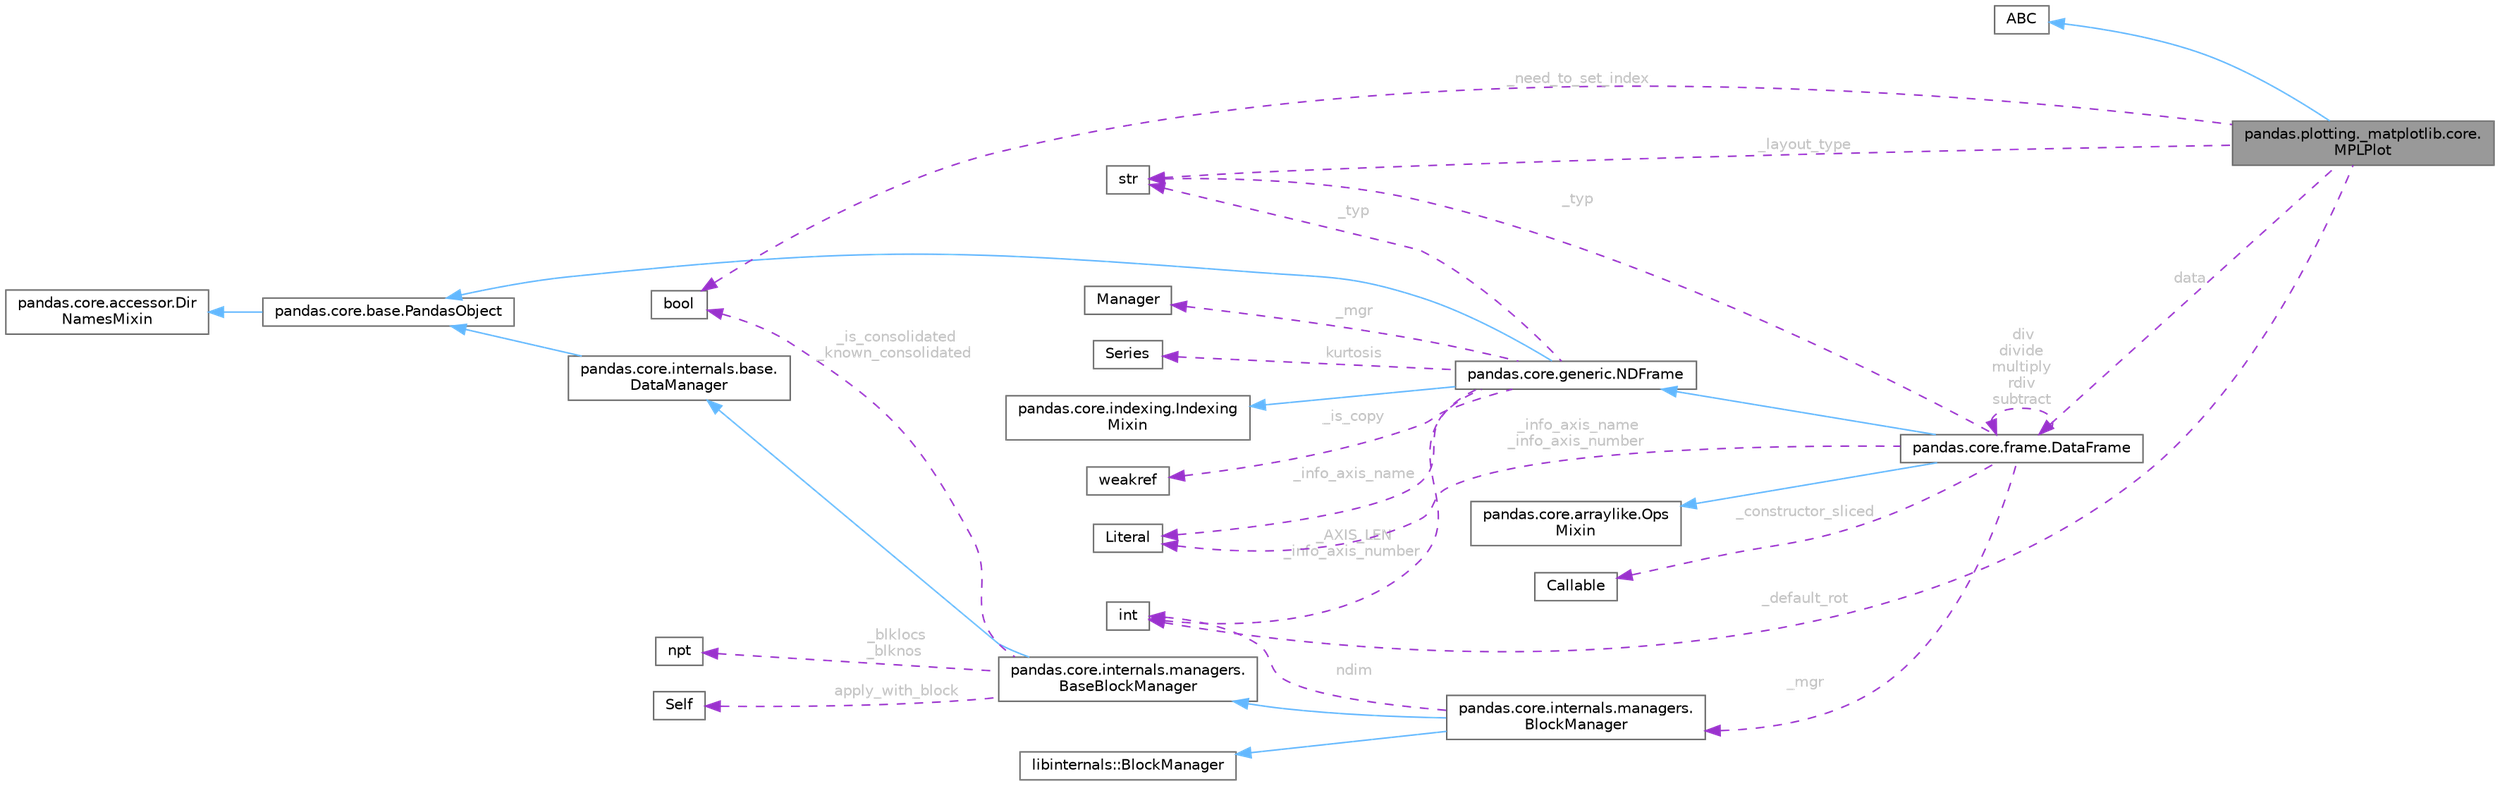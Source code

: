 digraph "pandas.plotting._matplotlib.core.MPLPlot"
{
 // LATEX_PDF_SIZE
  bgcolor="transparent";
  edge [fontname=Helvetica,fontsize=10,labelfontname=Helvetica,labelfontsize=10];
  node [fontname=Helvetica,fontsize=10,shape=box,height=0.2,width=0.4];
  rankdir="LR";
  Node1 [id="Node000001",label="pandas.plotting._matplotlib.core.\lMPLPlot",height=0.2,width=0.4,color="gray40", fillcolor="grey60", style="filled", fontcolor="black",tooltip=" "];
  Node2 -> Node1 [id="edge30_Node000001_Node000002",dir="back",color="steelblue1",style="solid",tooltip=" "];
  Node2 [id="Node000002",label="ABC",height=0.2,width=0.4,color="gray40", fillcolor="white", style="filled",tooltip=" "];
  Node3 -> Node1 [id="edge31_Node000001_Node000003",dir="back",color="darkorchid3",style="dashed",tooltip=" ",label=" _layout_type",fontcolor="grey" ];
  Node3 [id="Node000003",label="str",height=0.2,width=0.4,color="gray40", fillcolor="white", style="filled",tooltip=" "];
  Node4 -> Node1 [id="edge32_Node000001_Node000004",dir="back",color="darkorchid3",style="dashed",tooltip=" ",label=" _default_rot",fontcolor="grey" ];
  Node4 [id="Node000004",label="int",height=0.2,width=0.4,color="gray40", fillcolor="white", style="filled",tooltip=" "];
  Node5 -> Node1 [id="edge33_Node000001_Node000005",dir="back",color="darkorchid3",style="dashed",tooltip=" ",label=" data",fontcolor="grey" ];
  Node5 [id="Node000005",label="pandas.core.frame.DataFrame",height=0.2,width=0.4,color="gray40", fillcolor="white", style="filled",URL="$classpandas_1_1core_1_1frame_1_1DataFrame.html",tooltip=" "];
  Node6 -> Node5 [id="edge34_Node000005_Node000006",dir="back",color="steelblue1",style="solid",tooltip=" "];
  Node6 [id="Node000006",label="pandas.core.generic.NDFrame",height=0.2,width=0.4,color="gray40", fillcolor="white", style="filled",URL="$classpandas_1_1core_1_1generic_1_1NDFrame.html",tooltip=" "];
  Node7 -> Node6 [id="edge35_Node000006_Node000007",dir="back",color="steelblue1",style="solid",tooltip=" "];
  Node7 [id="Node000007",label="pandas.core.base.PandasObject",height=0.2,width=0.4,color="gray40", fillcolor="white", style="filled",URL="$classpandas_1_1core_1_1base_1_1PandasObject.html",tooltip=" "];
  Node8 -> Node7 [id="edge36_Node000007_Node000008",dir="back",color="steelblue1",style="solid",tooltip=" "];
  Node8 [id="Node000008",label="pandas.core.accessor.Dir\lNamesMixin",height=0.2,width=0.4,color="gray40", fillcolor="white", style="filled",URL="$classpandas_1_1core_1_1accessor_1_1DirNamesMixin.html",tooltip=" "];
  Node9 -> Node6 [id="edge37_Node000006_Node000009",dir="back",color="steelblue1",style="solid",tooltip=" "];
  Node9 [id="Node000009",label="pandas.core.indexing.Indexing\lMixin",height=0.2,width=0.4,color="gray40", fillcolor="white", style="filled",URL="$classpandas_1_1core_1_1indexing_1_1IndexingMixin.html",tooltip=" "];
  Node10 -> Node6 [id="edge38_Node000006_Node000010",dir="back",color="darkorchid3",style="dashed",tooltip=" ",label=" _is_copy",fontcolor="grey" ];
  Node10 [id="Node000010",label="weakref",height=0.2,width=0.4,color="gray40", fillcolor="white", style="filled",tooltip=" "];
  Node11 -> Node6 [id="edge39_Node000006_Node000011",dir="back",color="darkorchid3",style="dashed",tooltip=" ",label=" _mgr",fontcolor="grey" ];
  Node11 [id="Node000011",label="Manager",height=0.2,width=0.4,color="gray40", fillcolor="white", style="filled",tooltip=" "];
  Node3 -> Node6 [id="edge40_Node000006_Node000003",dir="back",color="darkorchid3",style="dashed",tooltip=" ",label=" _typ",fontcolor="grey" ];
  Node4 -> Node6 [id="edge41_Node000006_Node000004",dir="back",color="darkorchid3",style="dashed",tooltip=" ",label=" _AXIS_LEN\n_info_axis_number",fontcolor="grey" ];
  Node12 -> Node6 [id="edge42_Node000006_Node000012",dir="back",color="darkorchid3",style="dashed",tooltip=" ",label=" _info_axis_name",fontcolor="grey" ];
  Node12 [id="Node000012",label="Literal",height=0.2,width=0.4,color="gray40", fillcolor="white", style="filled",tooltip=" "];
  Node13 -> Node6 [id="edge43_Node000006_Node000013",dir="back",color="darkorchid3",style="dashed",tooltip=" ",label=" kurtosis",fontcolor="grey" ];
  Node13 [id="Node000013",label="Series",height=0.2,width=0.4,color="gray40", fillcolor="white", style="filled",tooltip=" "];
  Node14 -> Node5 [id="edge44_Node000005_Node000014",dir="back",color="steelblue1",style="solid",tooltip=" "];
  Node14 [id="Node000014",label="pandas.core.arraylike.Ops\lMixin",height=0.2,width=0.4,color="gray40", fillcolor="white", style="filled",URL="$classpandas_1_1core_1_1arraylike_1_1OpsMixin.html",tooltip=" "];
  Node3 -> Node5 [id="edge45_Node000005_Node000003",dir="back",color="darkorchid3",style="dashed",tooltip=" ",label=" _typ",fontcolor="grey" ];
  Node15 -> Node5 [id="edge46_Node000005_Node000015",dir="back",color="darkorchid3",style="dashed",tooltip=" ",label=" _mgr",fontcolor="grey" ];
  Node15 [id="Node000015",label="pandas.core.internals.managers.\lBlockManager",height=0.2,width=0.4,color="gray40", fillcolor="white", style="filled",URL="$classpandas_1_1core_1_1internals_1_1managers_1_1BlockManager.html",tooltip=" "];
  Node16 -> Node15 [id="edge47_Node000015_Node000016",dir="back",color="steelblue1",style="solid",tooltip=" "];
  Node16 [id="Node000016",label="libinternals::BlockManager",height=0.2,width=0.4,color="gray40", fillcolor="white", style="filled",tooltip=" "];
  Node17 -> Node15 [id="edge48_Node000015_Node000017",dir="back",color="steelblue1",style="solid",tooltip=" "];
  Node17 [id="Node000017",label="pandas.core.internals.managers.\lBaseBlockManager",height=0.2,width=0.4,color="gray40", fillcolor="white", style="filled",URL="$classpandas_1_1core_1_1internals_1_1managers_1_1BaseBlockManager.html",tooltip=" "];
  Node18 -> Node17 [id="edge49_Node000017_Node000018",dir="back",color="steelblue1",style="solid",tooltip=" "];
  Node18 [id="Node000018",label="pandas.core.internals.base.\lDataManager",height=0.2,width=0.4,color="gray40", fillcolor="white", style="filled",URL="$classpandas_1_1core_1_1internals_1_1base_1_1DataManager.html",tooltip=" "];
  Node7 -> Node18 [id="edge50_Node000018_Node000007",dir="back",color="steelblue1",style="solid",tooltip=" "];
  Node19 -> Node17 [id="edge51_Node000017_Node000019",dir="back",color="darkorchid3",style="dashed",tooltip=" ",label=" _blklocs\n_blknos",fontcolor="grey" ];
  Node19 [id="Node000019",label="npt",height=0.2,width=0.4,color="gray40", fillcolor="white", style="filled",tooltip=" "];
  Node20 -> Node17 [id="edge52_Node000017_Node000020",dir="back",color="darkorchid3",style="dashed",tooltip=" ",label=" _is_consolidated\n_known_consolidated",fontcolor="grey" ];
  Node20 [id="Node000020",label="bool",height=0.2,width=0.4,color="gray40", fillcolor="white", style="filled",tooltip=" "];
  Node21 -> Node17 [id="edge53_Node000017_Node000021",dir="back",color="darkorchid3",style="dashed",tooltip=" ",label=" apply_with_block",fontcolor="grey" ];
  Node21 [id="Node000021",label="Self",height=0.2,width=0.4,color="gray40", fillcolor="white", style="filled",tooltip=" "];
  Node4 -> Node15 [id="edge54_Node000015_Node000004",dir="back",color="darkorchid3",style="dashed",tooltip=" ",label=" ndim",fontcolor="grey" ];
  Node22 -> Node5 [id="edge55_Node000005_Node000022",dir="back",color="darkorchid3",style="dashed",tooltip=" ",label=" _constructor_sliced",fontcolor="grey" ];
  Node22 [id="Node000022",label="Callable",height=0.2,width=0.4,color="gray40", fillcolor="white", style="filled",tooltip=" "];
  Node5 -> Node5 [id="edge56_Node000005_Node000005",dir="back",color="darkorchid3",style="dashed",tooltip=" ",label=" div\ndivide\nmultiply\nrdiv\nsubtract",fontcolor="grey" ];
  Node12 -> Node5 [id="edge57_Node000005_Node000012",dir="back",color="darkorchid3",style="dashed",tooltip=" ",label=" _info_axis_name\n_info_axis_number",fontcolor="grey" ];
  Node20 -> Node1 [id="edge58_Node000001_Node000020",dir="back",color="darkorchid3",style="dashed",tooltip=" ",label=" _need_to_set_index",fontcolor="grey" ];
}
